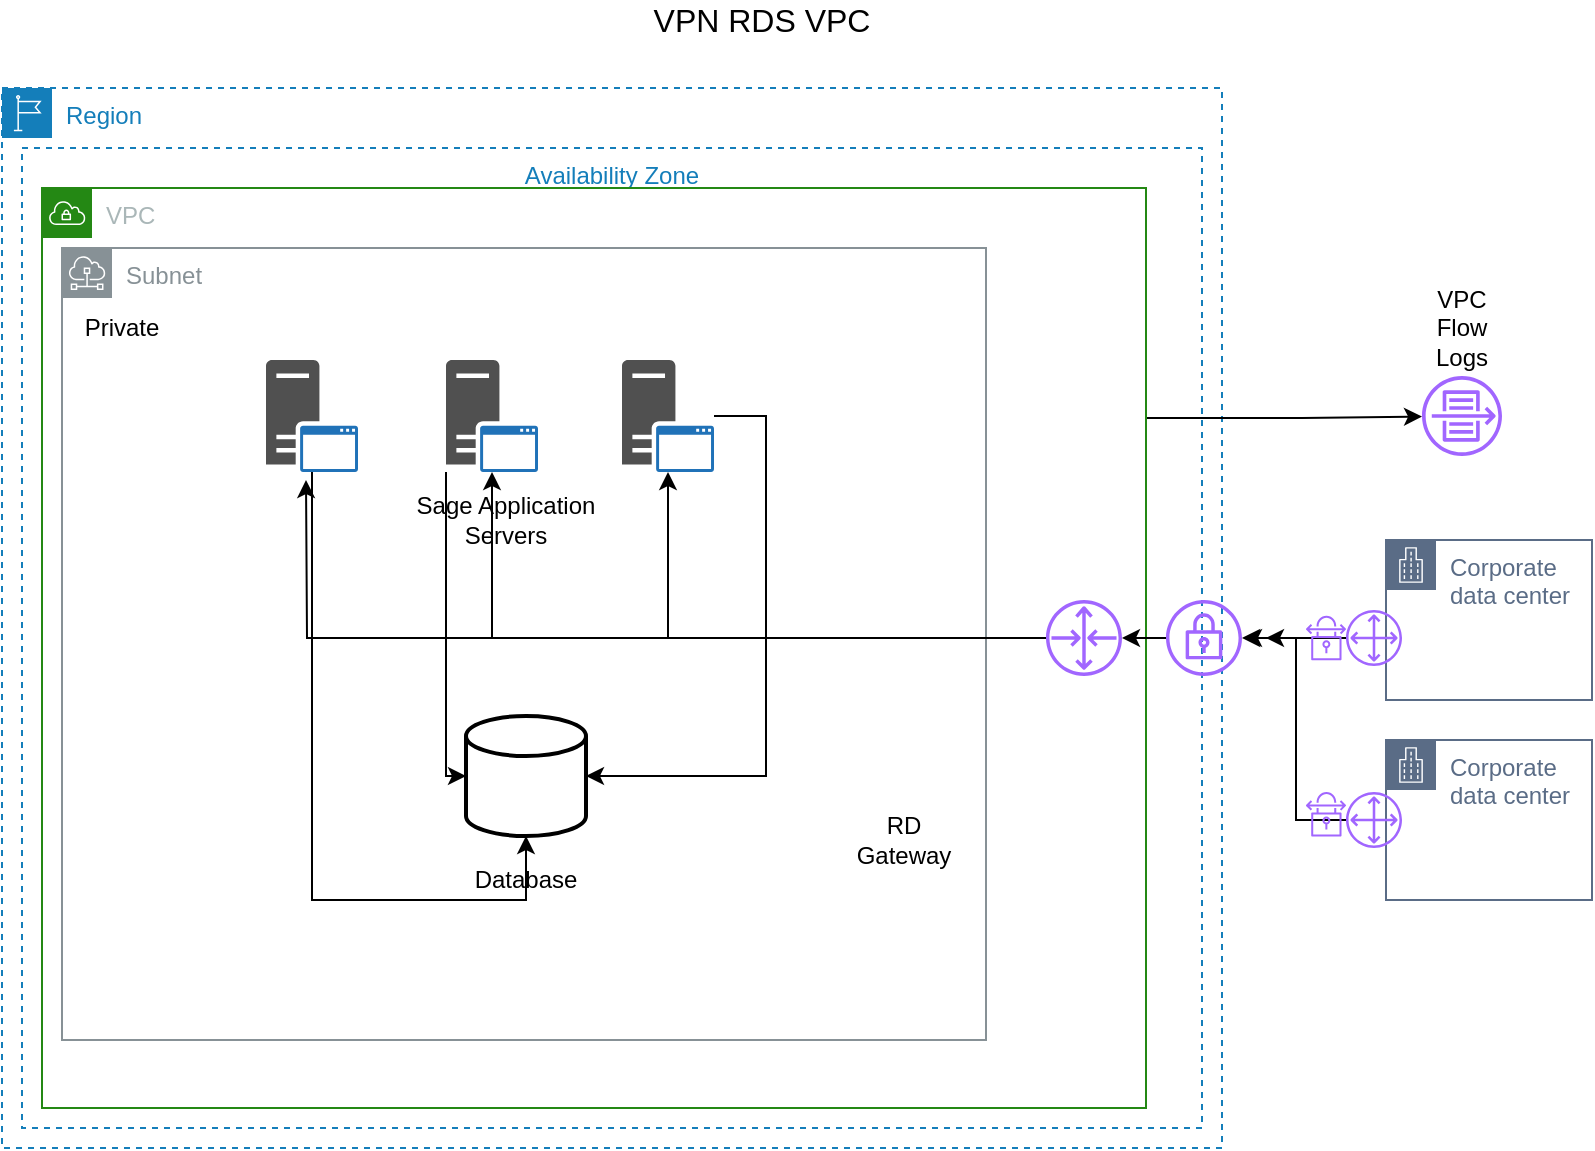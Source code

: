 <mxfile version="15.2.9" type="github">
  <diagram id="Ng4vTh4RIxkkyutnl7do" name="Page-1">
    <mxGraphModel dx="1591" dy="903" grid="1" gridSize="10" guides="1" tooltips="1" connect="1" arrows="1" fold="1" page="1" pageScale="1" pageWidth="850" pageHeight="1100" math="0" shadow="0">
      <root>
        <mxCell id="0" />
        <mxCell id="1" parent="0" />
        <mxCell id="3DtsWVznEwY_HvSgMNmU-1" value="Region" style="points=[[0,0],[0.25,0],[0.5,0],[0.75,0],[1,0],[1,0.25],[1,0.5],[1,0.75],[1,1],[0.75,1],[0.5,1],[0.25,1],[0,1],[0,0.75],[0,0.5],[0,0.25]];outlineConnect=0;gradientColor=none;html=1;whiteSpace=wrap;fontSize=12;fontStyle=0;shape=mxgraph.aws4.group;grIcon=mxgraph.aws4.group_region;strokeColor=#147EBA;fillColor=none;verticalAlign=top;align=left;spacingLeft=30;fontColor=#147EBA;dashed=1;" vertex="1" parent="1">
          <mxGeometry x="38" y="64" width="610" height="530" as="geometry" />
        </mxCell>
        <mxCell id="3DtsWVznEwY_HvSgMNmU-7" value="Availability Zone" style="fillColor=none;strokeColor=#147EBA;dashed=1;verticalAlign=top;fontStyle=0;fontColor=#147EBA;" vertex="1" parent="1">
          <mxGeometry x="48" y="94" width="590" height="490" as="geometry" />
        </mxCell>
        <mxCell id="3DtsWVznEwY_HvSgMNmU-8" style="edgeStyle=none;rounded=0;orthogonalLoop=1;jettySize=auto;html=1;exitX=1;exitY=0.25;exitDx=0;exitDy=0;shadow=0;" edge="1" parent="1" source="3DtsWVznEwY_HvSgMNmU-9" target="3DtsWVznEwY_HvSgMNmU-45">
          <mxGeometry relative="1" as="geometry">
            <Array as="points">
              <mxPoint x="688" y="229" />
            </Array>
          </mxGeometry>
        </mxCell>
        <mxCell id="3DtsWVznEwY_HvSgMNmU-9" value="VPC" style="points=[[0,0],[0.25,0],[0.5,0],[0.75,0],[1,0],[1,0.25],[1,0.5],[1,0.75],[1,1],[0.75,1],[0.5,1],[0.25,1],[0,1],[0,0.75],[0,0.5],[0,0.25]];outlineConnect=0;gradientColor=none;html=1;whiteSpace=wrap;fontSize=12;fontStyle=0;shape=mxgraph.aws4.group;grIcon=mxgraph.aws4.group_vpc;strokeColor=#248814;fillColor=none;verticalAlign=top;align=left;spacingLeft=30;fontColor=#AAB7B8;dashed=0;" vertex="1" parent="1">
          <mxGeometry x="58" y="114" width="552" height="460" as="geometry" />
        </mxCell>
        <mxCell id="3DtsWVznEwY_HvSgMNmU-16" style="edgeStyle=none;rounded=0;orthogonalLoop=1;jettySize=auto;html=1;entryX=0;entryY=0.5;entryDx=0;entryDy=0;entryPerimeter=0;shadow=0;" edge="1" parent="1">
          <mxGeometry relative="1" as="geometry">
            <mxPoint x="718" y="303" as="sourcePoint" />
            <mxPoint x="718" y="303" as="targetPoint" />
          </mxGeometry>
        </mxCell>
        <mxCell id="3DtsWVznEwY_HvSgMNmU-17" value="Subnet" style="sketch=0;outlineConnect=0;gradientColor=none;html=1;whiteSpace=wrap;fontSize=12;fontStyle=0;shape=mxgraph.aws4.group;grIcon=mxgraph.aws4.group_subnet;strokeColor=#879196;fillColor=none;verticalAlign=top;align=left;spacingLeft=30;fontColor=#879196;dashed=0;" vertex="1" parent="1">
          <mxGeometry x="68" y="144" width="462" height="396" as="geometry" />
        </mxCell>
        <mxCell id="3DtsWVznEwY_HvSgMNmU-19" value="Private" style="text;html=1;strokeColor=none;fillColor=none;align=center;verticalAlign=middle;whiteSpace=wrap;rounded=0;" vertex="1" parent="1">
          <mxGeometry x="68" y="174" width="60" height="20" as="geometry" />
        </mxCell>
        <mxCell id="3DtsWVznEwY_HvSgMNmU-45" value="" style="sketch=0;outlineConnect=0;fontColor=#232F3E;gradientColor=none;fillColor=#A166FF;strokeColor=none;dashed=0;verticalLabelPosition=bottom;verticalAlign=top;align=center;html=1;fontSize=12;fontStyle=0;aspect=fixed;pointerEvents=1;shape=mxgraph.aws4.flow_logs;" vertex="1" parent="1">
          <mxGeometry x="748" y="208" width="40" height="40" as="geometry" />
        </mxCell>
        <mxCell id="3DtsWVznEwY_HvSgMNmU-46" value="VPC Flow Logs" style="text;html=1;strokeColor=none;fillColor=none;align=center;verticalAlign=middle;whiteSpace=wrap;rounded=0;" vertex="1" parent="1">
          <mxGeometry x="748" y="174" width="40" height="20" as="geometry" />
        </mxCell>
        <mxCell id="3DtsWVznEwY_HvSgMNmU-47" value="&lt;font style=&quot;font-size: 16px&quot;&gt;VPN RDS VPC&lt;/font&gt;" style="text;html=1;strokeColor=none;fillColor=none;align=center;verticalAlign=middle;whiteSpace=wrap;rounded=0;" vertex="1" parent="1">
          <mxGeometry x="348" y="20" width="140" height="20" as="geometry" />
        </mxCell>
        <mxCell id="3DtsWVznEwY_HvSgMNmU-48" value="Corporate data center" style="points=[[0,0],[0.25,0],[0.5,0],[0.75,0],[1,0],[1,0.25],[1,0.5],[1,0.75],[1,1],[0.75,1],[0.5,1],[0.25,1],[0,1],[0,0.75],[0,0.5],[0,0.25]];outlineConnect=0;gradientColor=none;html=1;whiteSpace=wrap;fontSize=12;fontStyle=0;shape=mxgraph.aws4.group;grIcon=mxgraph.aws4.group_corporate_data_center;strokeColor=#5A6C86;fillColor=none;verticalAlign=top;align=left;spacingLeft=30;fontColor=#5A6C86;dashed=0;" vertex="1" parent="1">
          <mxGeometry x="730" y="290" width="103" height="80" as="geometry" />
        </mxCell>
        <mxCell id="3DtsWVznEwY_HvSgMNmU-49" value="Corporate data center" style="points=[[0,0],[0.25,0],[0.5,0],[0.75,0],[1,0],[1,0.25],[1,0.5],[1,0.75],[1,1],[0.75,1],[0.5,1],[0.25,1],[0,1],[0,0.75],[0,0.5],[0,0.25]];outlineConnect=0;gradientColor=none;html=1;whiteSpace=wrap;fontSize=12;fontStyle=0;shape=mxgraph.aws4.group;grIcon=mxgraph.aws4.group_corporate_data_center;strokeColor=#5A6C86;fillColor=none;verticalAlign=top;align=left;spacingLeft=30;fontColor=#5A6C86;dashed=0;" vertex="1" parent="1">
          <mxGeometry x="730" y="390" width="103" height="80" as="geometry" />
        </mxCell>
        <mxCell id="3DtsWVznEwY_HvSgMNmU-58" style="edgeStyle=orthogonalEdgeStyle;rounded=0;orthogonalLoop=1;jettySize=auto;html=1;" edge="1" parent="1" source="3DtsWVznEwY_HvSgMNmU-51">
          <mxGeometry relative="1" as="geometry">
            <mxPoint x="670" y="339" as="targetPoint" />
          </mxGeometry>
        </mxCell>
        <mxCell id="3DtsWVznEwY_HvSgMNmU-61" value="" style="edgeStyle=orthogonalEdgeStyle;rounded=0;orthogonalLoop=1;jettySize=auto;html=1;" edge="1" parent="1" source="3DtsWVznEwY_HvSgMNmU-51" target="3DtsWVznEwY_HvSgMNmU-59">
          <mxGeometry relative="1" as="geometry" />
        </mxCell>
        <mxCell id="3DtsWVznEwY_HvSgMNmU-51" value="" style="sketch=0;outlineConnect=0;fontColor=#232F3E;gradientColor=none;fillColor=#A166FF;strokeColor=none;dashed=0;verticalLabelPosition=bottom;verticalAlign=top;align=center;html=1;fontSize=12;fontStyle=0;aspect=fixed;pointerEvents=1;shape=mxgraph.aws4.customer_gateway;" vertex="1" parent="1">
          <mxGeometry x="710" y="325" width="28" height="28" as="geometry" />
        </mxCell>
        <mxCell id="3DtsWVznEwY_HvSgMNmU-55" style="edgeStyle=orthogonalEdgeStyle;rounded=0;orthogonalLoop=1;jettySize=auto;html=1;entryX=1;entryY=0.5;entryDx=0;entryDy=0;entryPerimeter=0;" edge="1" parent="1" source="3DtsWVznEwY_HvSgMNmU-52">
          <mxGeometry relative="1" as="geometry">
            <mxPoint x="659" y="339" as="targetPoint" />
            <Array as="points">
              <mxPoint x="685" y="430" />
              <mxPoint x="685" y="339" />
            </Array>
          </mxGeometry>
        </mxCell>
        <mxCell id="3DtsWVznEwY_HvSgMNmU-52" value="" style="sketch=0;outlineConnect=0;fontColor=#232F3E;gradientColor=none;fillColor=#A166FF;strokeColor=none;dashed=0;verticalLabelPosition=bottom;verticalAlign=top;align=center;html=1;fontSize=12;fontStyle=0;aspect=fixed;pointerEvents=1;shape=mxgraph.aws4.customer_gateway;" vertex="1" parent="1">
          <mxGeometry x="710" y="416" width="28" height="28" as="geometry" />
        </mxCell>
        <mxCell id="3DtsWVznEwY_HvSgMNmU-74" style="edgeStyle=orthogonalEdgeStyle;rounded=0;orthogonalLoop=1;jettySize=auto;html=1;" edge="1" parent="1" source="3DtsWVznEwY_HvSgMNmU-59" target="3DtsWVznEwY_HvSgMNmU-73">
          <mxGeometry relative="1" as="geometry" />
        </mxCell>
        <mxCell id="3DtsWVznEwY_HvSgMNmU-59" value="" style="sketch=0;outlineConnect=0;fontColor=#232F3E;gradientColor=none;fillColor=#A166FF;strokeColor=none;dashed=0;verticalLabelPosition=bottom;verticalAlign=top;align=center;html=1;fontSize=12;fontStyle=0;aspect=fixed;pointerEvents=1;shape=mxgraph.aws4.vpn_gateway;" vertex="1" parent="1">
          <mxGeometry x="620" y="320" width="38" height="38" as="geometry" />
        </mxCell>
        <mxCell id="3DtsWVznEwY_HvSgMNmU-60" value="" style="sketch=0;outlineConnect=0;fontColor=#232F3E;gradientColor=none;fillColor=#A166FF;strokeColor=none;dashed=0;verticalLabelPosition=bottom;verticalAlign=top;align=center;html=1;fontSize=12;fontStyle=0;aspect=fixed;pointerEvents=1;shape=mxgraph.aws4.vpn_connection;" vertex="1" parent="1">
          <mxGeometry x="690" y="327.85" width="20" height="22.29" as="geometry" />
        </mxCell>
        <mxCell id="3DtsWVznEwY_HvSgMNmU-62" value="" style="sketch=0;outlineConnect=0;fontColor=#232F3E;gradientColor=none;fillColor=#A166FF;strokeColor=none;dashed=0;verticalLabelPosition=bottom;verticalAlign=top;align=center;html=1;fontSize=12;fontStyle=0;aspect=fixed;pointerEvents=1;shape=mxgraph.aws4.vpn_connection;" vertex="1" parent="1">
          <mxGeometry x="690" y="416" width="20" height="22.29" as="geometry" />
        </mxCell>
        <mxCell id="3DtsWVznEwY_HvSgMNmU-72" style="edgeStyle=orthogonalEdgeStyle;rounded=0;orthogonalLoop=1;jettySize=auto;html=1;" edge="1" parent="1" source="3DtsWVznEwY_HvSgMNmU-64" target="3DtsWVznEwY_HvSgMNmU-68">
          <mxGeometry relative="1" as="geometry">
            <Array as="points">
              <mxPoint x="193" y="470" />
              <mxPoint x="300" y="470" />
            </Array>
          </mxGeometry>
        </mxCell>
        <mxCell id="3DtsWVznEwY_HvSgMNmU-64" value="" style="sketch=0;pointerEvents=1;shadow=0;dashed=0;html=1;strokeColor=none;fillColor=#505050;labelPosition=center;verticalLabelPosition=bottom;verticalAlign=top;outlineConnect=0;align=center;shape=mxgraph.office.servers.application_server_blue;" vertex="1" parent="1">
          <mxGeometry x="170" y="200" width="46" height="56" as="geometry" />
        </mxCell>
        <mxCell id="3DtsWVznEwY_HvSgMNmU-71" style="edgeStyle=orthogonalEdgeStyle;rounded=0;orthogonalLoop=1;jettySize=auto;html=1;" edge="1" parent="1" source="3DtsWVznEwY_HvSgMNmU-65" target="3DtsWVznEwY_HvSgMNmU-68">
          <mxGeometry relative="1" as="geometry">
            <Array as="points">
              <mxPoint x="260" y="400" />
              <mxPoint x="260" y="400" />
            </Array>
          </mxGeometry>
        </mxCell>
        <mxCell id="3DtsWVznEwY_HvSgMNmU-65" value="" style="sketch=0;pointerEvents=1;shadow=0;dashed=0;html=1;strokeColor=none;fillColor=#505050;labelPosition=center;verticalLabelPosition=bottom;verticalAlign=top;outlineConnect=0;align=center;shape=mxgraph.office.servers.application_server_blue;" vertex="1" parent="1">
          <mxGeometry x="260" y="200" width="46" height="56" as="geometry" />
        </mxCell>
        <mxCell id="3DtsWVznEwY_HvSgMNmU-70" style="edgeStyle=orthogonalEdgeStyle;rounded=0;orthogonalLoop=1;jettySize=auto;html=1;" edge="1" parent="1" source="3DtsWVznEwY_HvSgMNmU-66" target="3DtsWVznEwY_HvSgMNmU-68">
          <mxGeometry relative="1" as="geometry">
            <Array as="points">
              <mxPoint x="420" y="228" />
              <mxPoint x="420" y="408" />
            </Array>
          </mxGeometry>
        </mxCell>
        <mxCell id="3DtsWVznEwY_HvSgMNmU-66" value="" style="sketch=0;pointerEvents=1;shadow=0;dashed=0;html=1;strokeColor=none;fillColor=#505050;labelPosition=center;verticalLabelPosition=bottom;verticalAlign=top;outlineConnect=0;align=center;shape=mxgraph.office.servers.application_server_blue;" vertex="1" parent="1">
          <mxGeometry x="348" y="200" width="46" height="56" as="geometry" />
        </mxCell>
        <mxCell id="3DtsWVznEwY_HvSgMNmU-67" value="Sage Application&lt;br&gt;Servers" style="text;html=1;strokeColor=none;fillColor=none;align=center;verticalAlign=middle;whiteSpace=wrap;rounded=0;" vertex="1" parent="1">
          <mxGeometry x="200" y="270" width="180" height="20" as="geometry" />
        </mxCell>
        <mxCell id="3DtsWVznEwY_HvSgMNmU-68" value="" style="strokeWidth=2;html=1;shape=mxgraph.flowchart.database;whiteSpace=wrap;" vertex="1" parent="1">
          <mxGeometry x="270" y="378" width="60" height="60" as="geometry" />
        </mxCell>
        <mxCell id="3DtsWVznEwY_HvSgMNmU-69" value="Database" style="text;html=1;strokeColor=none;fillColor=none;align=center;verticalAlign=middle;whiteSpace=wrap;rounded=0;" vertex="1" parent="1">
          <mxGeometry x="230" y="450" width="140" height="20" as="geometry" />
        </mxCell>
        <mxCell id="3DtsWVznEwY_HvSgMNmU-75" style="edgeStyle=orthogonalEdgeStyle;rounded=0;orthogonalLoop=1;jettySize=auto;html=1;" edge="1" parent="1" source="3DtsWVznEwY_HvSgMNmU-73" target="3DtsWVznEwY_HvSgMNmU-66">
          <mxGeometry relative="1" as="geometry" />
        </mxCell>
        <mxCell id="3DtsWVznEwY_HvSgMNmU-76" style="edgeStyle=orthogonalEdgeStyle;rounded=0;orthogonalLoop=1;jettySize=auto;html=1;" edge="1" parent="1" source="3DtsWVznEwY_HvSgMNmU-73" target="3DtsWVznEwY_HvSgMNmU-65">
          <mxGeometry relative="1" as="geometry" />
        </mxCell>
        <mxCell id="3DtsWVznEwY_HvSgMNmU-77" style="edgeStyle=orthogonalEdgeStyle;rounded=0;orthogonalLoop=1;jettySize=auto;html=1;" edge="1" parent="1" source="3DtsWVznEwY_HvSgMNmU-73">
          <mxGeometry relative="1" as="geometry">
            <mxPoint x="190" y="260" as="targetPoint" />
          </mxGeometry>
        </mxCell>
        <mxCell id="3DtsWVznEwY_HvSgMNmU-73" value="" style="sketch=0;outlineConnect=0;fontColor=#232F3E;gradientColor=none;fillColor=#A166FF;strokeColor=none;dashed=0;verticalLabelPosition=bottom;verticalAlign=top;align=center;html=1;fontSize=12;fontStyle=0;aspect=fixed;pointerEvents=1;shape=mxgraph.aws4.router;" vertex="1" parent="1">
          <mxGeometry x="560" y="320" width="38" height="38" as="geometry" />
        </mxCell>
        <mxCell id="3DtsWVznEwY_HvSgMNmU-79" value="" style="shape=image;html=1;verticalAlign=top;verticalLabelPosition=bottom;labelBackgroundColor=#ffffff;imageAspect=0;aspect=fixed;image=https://cdn1.iconfinder.com/data/icons/arrows-elements-outline/128/ic_round_remote_desktop-128.png" vertex="1" parent="1">
          <mxGeometry x="470" y="384" width="38" height="38" as="geometry" />
        </mxCell>
        <mxCell id="3DtsWVznEwY_HvSgMNmU-80" value="RD Gateway" style="text;html=1;strokeColor=none;fillColor=none;align=center;verticalAlign=middle;whiteSpace=wrap;rounded=0;" vertex="1" parent="1">
          <mxGeometry x="469" y="430" width="40" height="20" as="geometry" />
        </mxCell>
      </root>
    </mxGraphModel>
  </diagram>
</mxfile>
